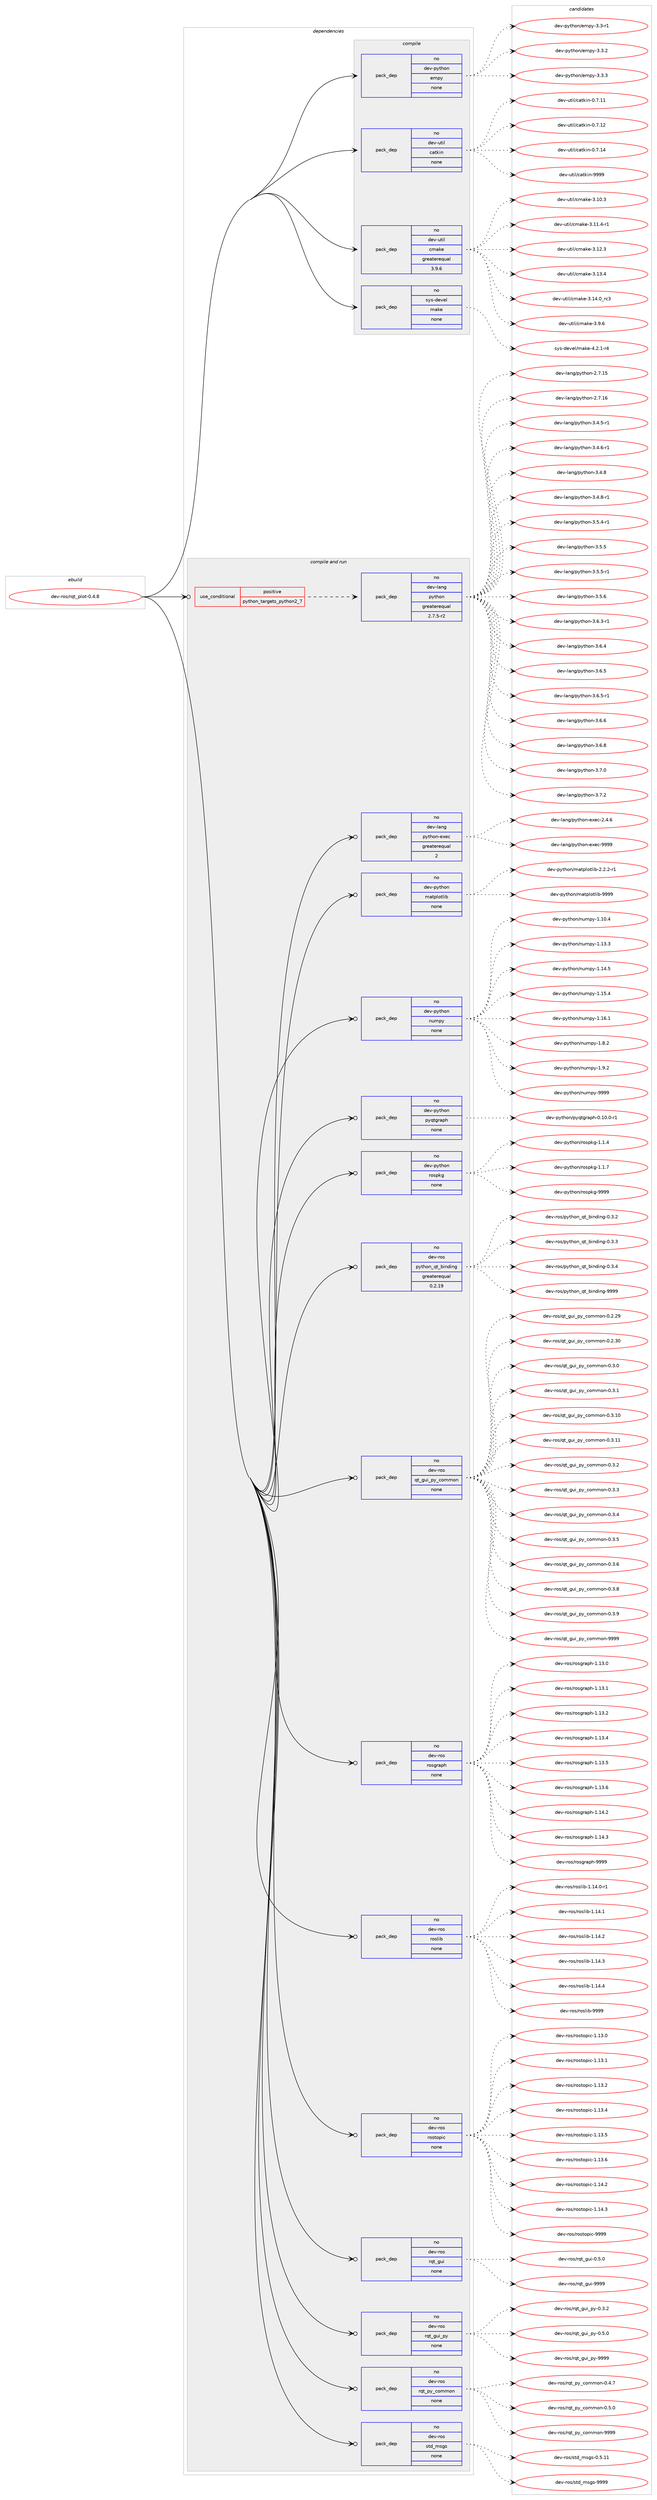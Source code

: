 digraph prolog {

# *************
# Graph options
# *************

newrank=true;
concentrate=true;
compound=true;
graph [rankdir=LR,fontname=Helvetica,fontsize=10,ranksep=1.5];#, ranksep=2.5, nodesep=0.2];
edge  [arrowhead=vee];
node  [fontname=Helvetica,fontsize=10];

# **********
# The ebuild
# **********

subgraph cluster_leftcol {
color=gray;
rank=same;
label=<<i>ebuild</i>>;
id [label="dev-ros/rqt_plot-0.4.8", color=red, width=4, href="../dev-ros/rqt_plot-0.4.8.svg"];
}

# ****************
# The dependencies
# ****************

subgraph cluster_midcol {
color=gray;
label=<<i>dependencies</i>>;
subgraph cluster_compile {
fillcolor="#eeeeee";
style=filled;
label=<<i>compile</i>>;
subgraph pack1055700 {
dependency1469607 [label=<<TABLE BORDER="0" CELLBORDER="1" CELLSPACING="0" CELLPADDING="4" WIDTH="220"><TR><TD ROWSPAN="6" CELLPADDING="30">pack_dep</TD></TR><TR><TD WIDTH="110">no</TD></TR><TR><TD>dev-python</TD></TR><TR><TD>empy</TD></TR><TR><TD>none</TD></TR><TR><TD></TD></TR></TABLE>>, shape=none, color=blue];
}
id:e -> dependency1469607:w [weight=20,style="solid",arrowhead="vee"];
subgraph pack1055701 {
dependency1469608 [label=<<TABLE BORDER="0" CELLBORDER="1" CELLSPACING="0" CELLPADDING="4" WIDTH="220"><TR><TD ROWSPAN="6" CELLPADDING="30">pack_dep</TD></TR><TR><TD WIDTH="110">no</TD></TR><TR><TD>dev-util</TD></TR><TR><TD>catkin</TD></TR><TR><TD>none</TD></TR><TR><TD></TD></TR></TABLE>>, shape=none, color=blue];
}
id:e -> dependency1469608:w [weight=20,style="solid",arrowhead="vee"];
subgraph pack1055702 {
dependency1469609 [label=<<TABLE BORDER="0" CELLBORDER="1" CELLSPACING="0" CELLPADDING="4" WIDTH="220"><TR><TD ROWSPAN="6" CELLPADDING="30">pack_dep</TD></TR><TR><TD WIDTH="110">no</TD></TR><TR><TD>dev-util</TD></TR><TR><TD>cmake</TD></TR><TR><TD>greaterequal</TD></TR><TR><TD>3.9.6</TD></TR></TABLE>>, shape=none, color=blue];
}
id:e -> dependency1469609:w [weight=20,style="solid",arrowhead="vee"];
subgraph pack1055703 {
dependency1469610 [label=<<TABLE BORDER="0" CELLBORDER="1" CELLSPACING="0" CELLPADDING="4" WIDTH="220"><TR><TD ROWSPAN="6" CELLPADDING="30">pack_dep</TD></TR><TR><TD WIDTH="110">no</TD></TR><TR><TD>sys-devel</TD></TR><TR><TD>make</TD></TR><TR><TD>none</TD></TR><TR><TD></TD></TR></TABLE>>, shape=none, color=blue];
}
id:e -> dependency1469610:w [weight=20,style="solid",arrowhead="vee"];
}
subgraph cluster_compileandrun {
fillcolor="#eeeeee";
style=filled;
label=<<i>compile and run</i>>;
subgraph cond390517 {
dependency1469611 [label=<<TABLE BORDER="0" CELLBORDER="1" CELLSPACING="0" CELLPADDING="4"><TR><TD ROWSPAN="3" CELLPADDING="10">use_conditional</TD></TR><TR><TD>positive</TD></TR><TR><TD>python_targets_python2_7</TD></TR></TABLE>>, shape=none, color=red];
subgraph pack1055704 {
dependency1469612 [label=<<TABLE BORDER="0" CELLBORDER="1" CELLSPACING="0" CELLPADDING="4" WIDTH="220"><TR><TD ROWSPAN="6" CELLPADDING="30">pack_dep</TD></TR><TR><TD WIDTH="110">no</TD></TR><TR><TD>dev-lang</TD></TR><TR><TD>python</TD></TR><TR><TD>greaterequal</TD></TR><TR><TD>2.7.5-r2</TD></TR></TABLE>>, shape=none, color=blue];
}
dependency1469611:e -> dependency1469612:w [weight=20,style="dashed",arrowhead="vee"];
}
id:e -> dependency1469611:w [weight=20,style="solid",arrowhead="odotvee"];
subgraph pack1055705 {
dependency1469613 [label=<<TABLE BORDER="0" CELLBORDER="1" CELLSPACING="0" CELLPADDING="4" WIDTH="220"><TR><TD ROWSPAN="6" CELLPADDING="30">pack_dep</TD></TR><TR><TD WIDTH="110">no</TD></TR><TR><TD>dev-lang</TD></TR><TR><TD>python-exec</TD></TR><TR><TD>greaterequal</TD></TR><TR><TD>2</TD></TR></TABLE>>, shape=none, color=blue];
}
id:e -> dependency1469613:w [weight=20,style="solid",arrowhead="odotvee"];
subgraph pack1055706 {
dependency1469614 [label=<<TABLE BORDER="0" CELLBORDER="1" CELLSPACING="0" CELLPADDING="4" WIDTH="220"><TR><TD ROWSPAN="6" CELLPADDING="30">pack_dep</TD></TR><TR><TD WIDTH="110">no</TD></TR><TR><TD>dev-python</TD></TR><TR><TD>matplotlib</TD></TR><TR><TD>none</TD></TR><TR><TD></TD></TR></TABLE>>, shape=none, color=blue];
}
id:e -> dependency1469614:w [weight=20,style="solid",arrowhead="odotvee"];
subgraph pack1055707 {
dependency1469615 [label=<<TABLE BORDER="0" CELLBORDER="1" CELLSPACING="0" CELLPADDING="4" WIDTH="220"><TR><TD ROWSPAN="6" CELLPADDING="30">pack_dep</TD></TR><TR><TD WIDTH="110">no</TD></TR><TR><TD>dev-python</TD></TR><TR><TD>numpy</TD></TR><TR><TD>none</TD></TR><TR><TD></TD></TR></TABLE>>, shape=none, color=blue];
}
id:e -> dependency1469615:w [weight=20,style="solid",arrowhead="odotvee"];
subgraph pack1055708 {
dependency1469616 [label=<<TABLE BORDER="0" CELLBORDER="1" CELLSPACING="0" CELLPADDING="4" WIDTH="220"><TR><TD ROWSPAN="6" CELLPADDING="30">pack_dep</TD></TR><TR><TD WIDTH="110">no</TD></TR><TR><TD>dev-python</TD></TR><TR><TD>pyqtgraph</TD></TR><TR><TD>none</TD></TR><TR><TD></TD></TR></TABLE>>, shape=none, color=blue];
}
id:e -> dependency1469616:w [weight=20,style="solid",arrowhead="odotvee"];
subgraph pack1055709 {
dependency1469617 [label=<<TABLE BORDER="0" CELLBORDER="1" CELLSPACING="0" CELLPADDING="4" WIDTH="220"><TR><TD ROWSPAN="6" CELLPADDING="30">pack_dep</TD></TR><TR><TD WIDTH="110">no</TD></TR><TR><TD>dev-python</TD></TR><TR><TD>rospkg</TD></TR><TR><TD>none</TD></TR><TR><TD></TD></TR></TABLE>>, shape=none, color=blue];
}
id:e -> dependency1469617:w [weight=20,style="solid",arrowhead="odotvee"];
subgraph pack1055710 {
dependency1469618 [label=<<TABLE BORDER="0" CELLBORDER="1" CELLSPACING="0" CELLPADDING="4" WIDTH="220"><TR><TD ROWSPAN="6" CELLPADDING="30">pack_dep</TD></TR><TR><TD WIDTH="110">no</TD></TR><TR><TD>dev-ros</TD></TR><TR><TD>python_qt_binding</TD></TR><TR><TD>greaterequal</TD></TR><TR><TD>0.2.19</TD></TR></TABLE>>, shape=none, color=blue];
}
id:e -> dependency1469618:w [weight=20,style="solid",arrowhead="odotvee"];
subgraph pack1055711 {
dependency1469619 [label=<<TABLE BORDER="0" CELLBORDER="1" CELLSPACING="0" CELLPADDING="4" WIDTH="220"><TR><TD ROWSPAN="6" CELLPADDING="30">pack_dep</TD></TR><TR><TD WIDTH="110">no</TD></TR><TR><TD>dev-ros</TD></TR><TR><TD>qt_gui_py_common</TD></TR><TR><TD>none</TD></TR><TR><TD></TD></TR></TABLE>>, shape=none, color=blue];
}
id:e -> dependency1469619:w [weight=20,style="solid",arrowhead="odotvee"];
subgraph pack1055712 {
dependency1469620 [label=<<TABLE BORDER="0" CELLBORDER="1" CELLSPACING="0" CELLPADDING="4" WIDTH="220"><TR><TD ROWSPAN="6" CELLPADDING="30">pack_dep</TD></TR><TR><TD WIDTH="110">no</TD></TR><TR><TD>dev-ros</TD></TR><TR><TD>rosgraph</TD></TR><TR><TD>none</TD></TR><TR><TD></TD></TR></TABLE>>, shape=none, color=blue];
}
id:e -> dependency1469620:w [weight=20,style="solid",arrowhead="odotvee"];
subgraph pack1055713 {
dependency1469621 [label=<<TABLE BORDER="0" CELLBORDER="1" CELLSPACING="0" CELLPADDING="4" WIDTH="220"><TR><TD ROWSPAN="6" CELLPADDING="30">pack_dep</TD></TR><TR><TD WIDTH="110">no</TD></TR><TR><TD>dev-ros</TD></TR><TR><TD>roslib</TD></TR><TR><TD>none</TD></TR><TR><TD></TD></TR></TABLE>>, shape=none, color=blue];
}
id:e -> dependency1469621:w [weight=20,style="solid",arrowhead="odotvee"];
subgraph pack1055714 {
dependency1469622 [label=<<TABLE BORDER="0" CELLBORDER="1" CELLSPACING="0" CELLPADDING="4" WIDTH="220"><TR><TD ROWSPAN="6" CELLPADDING="30">pack_dep</TD></TR><TR><TD WIDTH="110">no</TD></TR><TR><TD>dev-ros</TD></TR><TR><TD>rostopic</TD></TR><TR><TD>none</TD></TR><TR><TD></TD></TR></TABLE>>, shape=none, color=blue];
}
id:e -> dependency1469622:w [weight=20,style="solid",arrowhead="odotvee"];
subgraph pack1055715 {
dependency1469623 [label=<<TABLE BORDER="0" CELLBORDER="1" CELLSPACING="0" CELLPADDING="4" WIDTH="220"><TR><TD ROWSPAN="6" CELLPADDING="30">pack_dep</TD></TR><TR><TD WIDTH="110">no</TD></TR><TR><TD>dev-ros</TD></TR><TR><TD>rqt_gui</TD></TR><TR><TD>none</TD></TR><TR><TD></TD></TR></TABLE>>, shape=none, color=blue];
}
id:e -> dependency1469623:w [weight=20,style="solid",arrowhead="odotvee"];
subgraph pack1055716 {
dependency1469624 [label=<<TABLE BORDER="0" CELLBORDER="1" CELLSPACING="0" CELLPADDING="4" WIDTH="220"><TR><TD ROWSPAN="6" CELLPADDING="30">pack_dep</TD></TR><TR><TD WIDTH="110">no</TD></TR><TR><TD>dev-ros</TD></TR><TR><TD>rqt_gui_py</TD></TR><TR><TD>none</TD></TR><TR><TD></TD></TR></TABLE>>, shape=none, color=blue];
}
id:e -> dependency1469624:w [weight=20,style="solid",arrowhead="odotvee"];
subgraph pack1055717 {
dependency1469625 [label=<<TABLE BORDER="0" CELLBORDER="1" CELLSPACING="0" CELLPADDING="4" WIDTH="220"><TR><TD ROWSPAN="6" CELLPADDING="30">pack_dep</TD></TR><TR><TD WIDTH="110">no</TD></TR><TR><TD>dev-ros</TD></TR><TR><TD>rqt_py_common</TD></TR><TR><TD>none</TD></TR><TR><TD></TD></TR></TABLE>>, shape=none, color=blue];
}
id:e -> dependency1469625:w [weight=20,style="solid",arrowhead="odotvee"];
subgraph pack1055718 {
dependency1469626 [label=<<TABLE BORDER="0" CELLBORDER="1" CELLSPACING="0" CELLPADDING="4" WIDTH="220"><TR><TD ROWSPAN="6" CELLPADDING="30">pack_dep</TD></TR><TR><TD WIDTH="110">no</TD></TR><TR><TD>dev-ros</TD></TR><TR><TD>std_msgs</TD></TR><TR><TD>none</TD></TR><TR><TD></TD></TR></TABLE>>, shape=none, color=blue];
}
id:e -> dependency1469626:w [weight=20,style="solid",arrowhead="odotvee"];
}
subgraph cluster_run {
fillcolor="#eeeeee";
style=filled;
label=<<i>run</i>>;
}
}

# **************
# The candidates
# **************

subgraph cluster_choices {
rank=same;
color=gray;
label=<<i>candidates</i>>;

subgraph choice1055700 {
color=black;
nodesep=1;
choice1001011184511212111610411111047101109112121455146514511449 [label="dev-python/empy-3.3-r1", color=red, width=4,href="../dev-python/empy-3.3-r1.svg"];
choice1001011184511212111610411111047101109112121455146514650 [label="dev-python/empy-3.3.2", color=red, width=4,href="../dev-python/empy-3.3.2.svg"];
choice1001011184511212111610411111047101109112121455146514651 [label="dev-python/empy-3.3.3", color=red, width=4,href="../dev-python/empy-3.3.3.svg"];
dependency1469607:e -> choice1001011184511212111610411111047101109112121455146514511449:w [style=dotted,weight="100"];
dependency1469607:e -> choice1001011184511212111610411111047101109112121455146514650:w [style=dotted,weight="100"];
dependency1469607:e -> choice1001011184511212111610411111047101109112121455146514651:w [style=dotted,weight="100"];
}
subgraph choice1055701 {
color=black;
nodesep=1;
choice1001011184511711610510847999711610710511045484655464949 [label="dev-util/catkin-0.7.11", color=red, width=4,href="../dev-util/catkin-0.7.11.svg"];
choice1001011184511711610510847999711610710511045484655464950 [label="dev-util/catkin-0.7.12", color=red, width=4,href="../dev-util/catkin-0.7.12.svg"];
choice1001011184511711610510847999711610710511045484655464952 [label="dev-util/catkin-0.7.14", color=red, width=4,href="../dev-util/catkin-0.7.14.svg"];
choice100101118451171161051084799971161071051104557575757 [label="dev-util/catkin-9999", color=red, width=4,href="../dev-util/catkin-9999.svg"];
dependency1469608:e -> choice1001011184511711610510847999711610710511045484655464949:w [style=dotted,weight="100"];
dependency1469608:e -> choice1001011184511711610510847999711610710511045484655464950:w [style=dotted,weight="100"];
dependency1469608:e -> choice1001011184511711610510847999711610710511045484655464952:w [style=dotted,weight="100"];
dependency1469608:e -> choice100101118451171161051084799971161071051104557575757:w [style=dotted,weight="100"];
}
subgraph choice1055702 {
color=black;
nodesep=1;
choice1001011184511711610510847991099710710145514649484651 [label="dev-util/cmake-3.10.3", color=red, width=4,href="../dev-util/cmake-3.10.3.svg"];
choice10010111845117116105108479910997107101455146494946524511449 [label="dev-util/cmake-3.11.4-r1", color=red, width=4,href="../dev-util/cmake-3.11.4-r1.svg"];
choice1001011184511711610510847991099710710145514649504651 [label="dev-util/cmake-3.12.3", color=red, width=4,href="../dev-util/cmake-3.12.3.svg"];
choice1001011184511711610510847991099710710145514649514652 [label="dev-util/cmake-3.13.4", color=red, width=4,href="../dev-util/cmake-3.13.4.svg"];
choice1001011184511711610510847991099710710145514649524648951149951 [label="dev-util/cmake-3.14.0_rc3", color=red, width=4,href="../dev-util/cmake-3.14.0_rc3.svg"];
choice10010111845117116105108479910997107101455146574654 [label="dev-util/cmake-3.9.6", color=red, width=4,href="../dev-util/cmake-3.9.6.svg"];
dependency1469609:e -> choice1001011184511711610510847991099710710145514649484651:w [style=dotted,weight="100"];
dependency1469609:e -> choice10010111845117116105108479910997107101455146494946524511449:w [style=dotted,weight="100"];
dependency1469609:e -> choice1001011184511711610510847991099710710145514649504651:w [style=dotted,weight="100"];
dependency1469609:e -> choice1001011184511711610510847991099710710145514649514652:w [style=dotted,weight="100"];
dependency1469609:e -> choice1001011184511711610510847991099710710145514649524648951149951:w [style=dotted,weight="100"];
dependency1469609:e -> choice10010111845117116105108479910997107101455146574654:w [style=dotted,weight="100"];
}
subgraph choice1055703 {
color=black;
nodesep=1;
choice1151211154510010111810110847109971071014552465046494511452 [label="sys-devel/make-4.2.1-r4", color=red, width=4,href="../sys-devel/make-4.2.1-r4.svg"];
dependency1469610:e -> choice1151211154510010111810110847109971071014552465046494511452:w [style=dotted,weight="100"];
}
subgraph choice1055704 {
color=black;
nodesep=1;
choice10010111845108971101034711212111610411111045504655464953 [label="dev-lang/python-2.7.15", color=red, width=4,href="../dev-lang/python-2.7.15.svg"];
choice10010111845108971101034711212111610411111045504655464954 [label="dev-lang/python-2.7.16", color=red, width=4,href="../dev-lang/python-2.7.16.svg"];
choice1001011184510897110103471121211161041111104551465246534511449 [label="dev-lang/python-3.4.5-r1", color=red, width=4,href="../dev-lang/python-3.4.5-r1.svg"];
choice1001011184510897110103471121211161041111104551465246544511449 [label="dev-lang/python-3.4.6-r1", color=red, width=4,href="../dev-lang/python-3.4.6-r1.svg"];
choice100101118451089711010347112121116104111110455146524656 [label="dev-lang/python-3.4.8", color=red, width=4,href="../dev-lang/python-3.4.8.svg"];
choice1001011184510897110103471121211161041111104551465246564511449 [label="dev-lang/python-3.4.8-r1", color=red, width=4,href="../dev-lang/python-3.4.8-r1.svg"];
choice1001011184510897110103471121211161041111104551465346524511449 [label="dev-lang/python-3.5.4-r1", color=red, width=4,href="../dev-lang/python-3.5.4-r1.svg"];
choice100101118451089711010347112121116104111110455146534653 [label="dev-lang/python-3.5.5", color=red, width=4,href="../dev-lang/python-3.5.5.svg"];
choice1001011184510897110103471121211161041111104551465346534511449 [label="dev-lang/python-3.5.5-r1", color=red, width=4,href="../dev-lang/python-3.5.5-r1.svg"];
choice100101118451089711010347112121116104111110455146534654 [label="dev-lang/python-3.5.6", color=red, width=4,href="../dev-lang/python-3.5.6.svg"];
choice1001011184510897110103471121211161041111104551465446514511449 [label="dev-lang/python-3.6.3-r1", color=red, width=4,href="../dev-lang/python-3.6.3-r1.svg"];
choice100101118451089711010347112121116104111110455146544652 [label="dev-lang/python-3.6.4", color=red, width=4,href="../dev-lang/python-3.6.4.svg"];
choice100101118451089711010347112121116104111110455146544653 [label="dev-lang/python-3.6.5", color=red, width=4,href="../dev-lang/python-3.6.5.svg"];
choice1001011184510897110103471121211161041111104551465446534511449 [label="dev-lang/python-3.6.5-r1", color=red, width=4,href="../dev-lang/python-3.6.5-r1.svg"];
choice100101118451089711010347112121116104111110455146544654 [label="dev-lang/python-3.6.6", color=red, width=4,href="../dev-lang/python-3.6.6.svg"];
choice100101118451089711010347112121116104111110455146544656 [label="dev-lang/python-3.6.8", color=red, width=4,href="../dev-lang/python-3.6.8.svg"];
choice100101118451089711010347112121116104111110455146554648 [label="dev-lang/python-3.7.0", color=red, width=4,href="../dev-lang/python-3.7.0.svg"];
choice100101118451089711010347112121116104111110455146554650 [label="dev-lang/python-3.7.2", color=red, width=4,href="../dev-lang/python-3.7.2.svg"];
dependency1469612:e -> choice10010111845108971101034711212111610411111045504655464953:w [style=dotted,weight="100"];
dependency1469612:e -> choice10010111845108971101034711212111610411111045504655464954:w [style=dotted,weight="100"];
dependency1469612:e -> choice1001011184510897110103471121211161041111104551465246534511449:w [style=dotted,weight="100"];
dependency1469612:e -> choice1001011184510897110103471121211161041111104551465246544511449:w [style=dotted,weight="100"];
dependency1469612:e -> choice100101118451089711010347112121116104111110455146524656:w [style=dotted,weight="100"];
dependency1469612:e -> choice1001011184510897110103471121211161041111104551465246564511449:w [style=dotted,weight="100"];
dependency1469612:e -> choice1001011184510897110103471121211161041111104551465346524511449:w [style=dotted,weight="100"];
dependency1469612:e -> choice100101118451089711010347112121116104111110455146534653:w [style=dotted,weight="100"];
dependency1469612:e -> choice1001011184510897110103471121211161041111104551465346534511449:w [style=dotted,weight="100"];
dependency1469612:e -> choice100101118451089711010347112121116104111110455146534654:w [style=dotted,weight="100"];
dependency1469612:e -> choice1001011184510897110103471121211161041111104551465446514511449:w [style=dotted,weight="100"];
dependency1469612:e -> choice100101118451089711010347112121116104111110455146544652:w [style=dotted,weight="100"];
dependency1469612:e -> choice100101118451089711010347112121116104111110455146544653:w [style=dotted,weight="100"];
dependency1469612:e -> choice1001011184510897110103471121211161041111104551465446534511449:w [style=dotted,weight="100"];
dependency1469612:e -> choice100101118451089711010347112121116104111110455146544654:w [style=dotted,weight="100"];
dependency1469612:e -> choice100101118451089711010347112121116104111110455146544656:w [style=dotted,weight="100"];
dependency1469612:e -> choice100101118451089711010347112121116104111110455146554648:w [style=dotted,weight="100"];
dependency1469612:e -> choice100101118451089711010347112121116104111110455146554650:w [style=dotted,weight="100"];
}
subgraph choice1055705 {
color=black;
nodesep=1;
choice1001011184510897110103471121211161041111104510112010199455046524654 [label="dev-lang/python-exec-2.4.6", color=red, width=4,href="../dev-lang/python-exec-2.4.6.svg"];
choice10010111845108971101034711212111610411111045101120101994557575757 [label="dev-lang/python-exec-9999", color=red, width=4,href="../dev-lang/python-exec-9999.svg"];
dependency1469613:e -> choice1001011184510897110103471121211161041111104510112010199455046524654:w [style=dotted,weight="100"];
dependency1469613:e -> choice10010111845108971101034711212111610411111045101120101994557575757:w [style=dotted,weight="100"];
}
subgraph choice1055706 {
color=black;
nodesep=1;
choice100101118451121211161041111104710997116112108111116108105984550465046504511449 [label="dev-python/matplotlib-2.2.2-r1", color=red, width=4,href="../dev-python/matplotlib-2.2.2-r1.svg"];
choice100101118451121211161041111104710997116112108111116108105984557575757 [label="dev-python/matplotlib-9999", color=red, width=4,href="../dev-python/matplotlib-9999.svg"];
dependency1469614:e -> choice100101118451121211161041111104710997116112108111116108105984550465046504511449:w [style=dotted,weight="100"];
dependency1469614:e -> choice100101118451121211161041111104710997116112108111116108105984557575757:w [style=dotted,weight="100"];
}
subgraph choice1055707 {
color=black;
nodesep=1;
choice100101118451121211161041111104711011710911212145494649484652 [label="dev-python/numpy-1.10.4", color=red, width=4,href="../dev-python/numpy-1.10.4.svg"];
choice100101118451121211161041111104711011710911212145494649514651 [label="dev-python/numpy-1.13.3", color=red, width=4,href="../dev-python/numpy-1.13.3.svg"];
choice100101118451121211161041111104711011710911212145494649524653 [label="dev-python/numpy-1.14.5", color=red, width=4,href="../dev-python/numpy-1.14.5.svg"];
choice100101118451121211161041111104711011710911212145494649534652 [label="dev-python/numpy-1.15.4", color=red, width=4,href="../dev-python/numpy-1.15.4.svg"];
choice100101118451121211161041111104711011710911212145494649544649 [label="dev-python/numpy-1.16.1", color=red, width=4,href="../dev-python/numpy-1.16.1.svg"];
choice1001011184511212111610411111047110117109112121454946564650 [label="dev-python/numpy-1.8.2", color=red, width=4,href="../dev-python/numpy-1.8.2.svg"];
choice1001011184511212111610411111047110117109112121454946574650 [label="dev-python/numpy-1.9.2", color=red, width=4,href="../dev-python/numpy-1.9.2.svg"];
choice10010111845112121116104111110471101171091121214557575757 [label="dev-python/numpy-9999", color=red, width=4,href="../dev-python/numpy-9999.svg"];
dependency1469615:e -> choice100101118451121211161041111104711011710911212145494649484652:w [style=dotted,weight="100"];
dependency1469615:e -> choice100101118451121211161041111104711011710911212145494649514651:w [style=dotted,weight="100"];
dependency1469615:e -> choice100101118451121211161041111104711011710911212145494649524653:w [style=dotted,weight="100"];
dependency1469615:e -> choice100101118451121211161041111104711011710911212145494649534652:w [style=dotted,weight="100"];
dependency1469615:e -> choice100101118451121211161041111104711011710911212145494649544649:w [style=dotted,weight="100"];
dependency1469615:e -> choice1001011184511212111610411111047110117109112121454946564650:w [style=dotted,weight="100"];
dependency1469615:e -> choice1001011184511212111610411111047110117109112121454946574650:w [style=dotted,weight="100"];
dependency1469615:e -> choice10010111845112121116104111110471101171091121214557575757:w [style=dotted,weight="100"];
}
subgraph choice1055708 {
color=black;
nodesep=1;
choice100101118451121211161041111104711212111311610311497112104454846494846484511449 [label="dev-python/pyqtgraph-0.10.0-r1", color=red, width=4,href="../dev-python/pyqtgraph-0.10.0-r1.svg"];
dependency1469616:e -> choice100101118451121211161041111104711212111311610311497112104454846494846484511449:w [style=dotted,weight="100"];
}
subgraph choice1055709 {
color=black;
nodesep=1;
choice1001011184511212111610411111047114111115112107103454946494652 [label="dev-python/rospkg-1.1.4", color=red, width=4,href="../dev-python/rospkg-1.1.4.svg"];
choice1001011184511212111610411111047114111115112107103454946494655 [label="dev-python/rospkg-1.1.7", color=red, width=4,href="../dev-python/rospkg-1.1.7.svg"];
choice10010111845112121116104111110471141111151121071034557575757 [label="dev-python/rospkg-9999", color=red, width=4,href="../dev-python/rospkg-9999.svg"];
dependency1469617:e -> choice1001011184511212111610411111047114111115112107103454946494652:w [style=dotted,weight="100"];
dependency1469617:e -> choice1001011184511212111610411111047114111115112107103454946494655:w [style=dotted,weight="100"];
dependency1469617:e -> choice10010111845112121116104111110471141111151121071034557575757:w [style=dotted,weight="100"];
}
subgraph choice1055710 {
color=black;
nodesep=1;
choice1001011184511411111547112121116104111110951131169598105110100105110103454846514650 [label="dev-ros/python_qt_binding-0.3.2", color=red, width=4,href="../dev-ros/python_qt_binding-0.3.2.svg"];
choice1001011184511411111547112121116104111110951131169598105110100105110103454846514651 [label="dev-ros/python_qt_binding-0.3.3", color=red, width=4,href="../dev-ros/python_qt_binding-0.3.3.svg"];
choice1001011184511411111547112121116104111110951131169598105110100105110103454846514652 [label="dev-ros/python_qt_binding-0.3.4", color=red, width=4,href="../dev-ros/python_qt_binding-0.3.4.svg"];
choice10010111845114111115471121211161041111109511311695981051101001051101034557575757 [label="dev-ros/python_qt_binding-9999", color=red, width=4,href="../dev-ros/python_qt_binding-9999.svg"];
dependency1469618:e -> choice1001011184511411111547112121116104111110951131169598105110100105110103454846514650:w [style=dotted,weight="100"];
dependency1469618:e -> choice1001011184511411111547112121116104111110951131169598105110100105110103454846514651:w [style=dotted,weight="100"];
dependency1469618:e -> choice1001011184511411111547112121116104111110951131169598105110100105110103454846514652:w [style=dotted,weight="100"];
dependency1469618:e -> choice10010111845114111115471121211161041111109511311695981051101001051101034557575757:w [style=dotted,weight="100"];
}
subgraph choice1055711 {
color=black;
nodesep=1;
choice10010111845114111115471131169510311710595112121959911110910911111045484650465057 [label="dev-ros/qt_gui_py_common-0.2.29", color=red, width=4,href="../dev-ros/qt_gui_py_common-0.2.29.svg"];
choice10010111845114111115471131169510311710595112121959911110910911111045484650465148 [label="dev-ros/qt_gui_py_common-0.2.30", color=red, width=4,href="../dev-ros/qt_gui_py_common-0.2.30.svg"];
choice100101118451141111154711311695103117105951121219599111109109111110454846514648 [label="dev-ros/qt_gui_py_common-0.3.0", color=red, width=4,href="../dev-ros/qt_gui_py_common-0.3.0.svg"];
choice100101118451141111154711311695103117105951121219599111109109111110454846514649 [label="dev-ros/qt_gui_py_common-0.3.1", color=red, width=4,href="../dev-ros/qt_gui_py_common-0.3.1.svg"];
choice10010111845114111115471131169510311710595112121959911110910911111045484651464948 [label="dev-ros/qt_gui_py_common-0.3.10", color=red, width=4,href="../dev-ros/qt_gui_py_common-0.3.10.svg"];
choice10010111845114111115471131169510311710595112121959911110910911111045484651464949 [label="dev-ros/qt_gui_py_common-0.3.11", color=red, width=4,href="../dev-ros/qt_gui_py_common-0.3.11.svg"];
choice100101118451141111154711311695103117105951121219599111109109111110454846514650 [label="dev-ros/qt_gui_py_common-0.3.2", color=red, width=4,href="../dev-ros/qt_gui_py_common-0.3.2.svg"];
choice100101118451141111154711311695103117105951121219599111109109111110454846514651 [label="dev-ros/qt_gui_py_common-0.3.3", color=red, width=4,href="../dev-ros/qt_gui_py_common-0.3.3.svg"];
choice100101118451141111154711311695103117105951121219599111109109111110454846514652 [label="dev-ros/qt_gui_py_common-0.3.4", color=red, width=4,href="../dev-ros/qt_gui_py_common-0.3.4.svg"];
choice100101118451141111154711311695103117105951121219599111109109111110454846514653 [label="dev-ros/qt_gui_py_common-0.3.5", color=red, width=4,href="../dev-ros/qt_gui_py_common-0.3.5.svg"];
choice100101118451141111154711311695103117105951121219599111109109111110454846514654 [label="dev-ros/qt_gui_py_common-0.3.6", color=red, width=4,href="../dev-ros/qt_gui_py_common-0.3.6.svg"];
choice100101118451141111154711311695103117105951121219599111109109111110454846514656 [label="dev-ros/qt_gui_py_common-0.3.8", color=red, width=4,href="../dev-ros/qt_gui_py_common-0.3.8.svg"];
choice100101118451141111154711311695103117105951121219599111109109111110454846514657 [label="dev-ros/qt_gui_py_common-0.3.9", color=red, width=4,href="../dev-ros/qt_gui_py_common-0.3.9.svg"];
choice1001011184511411111547113116951031171059511212195991111091091111104557575757 [label="dev-ros/qt_gui_py_common-9999", color=red, width=4,href="../dev-ros/qt_gui_py_common-9999.svg"];
dependency1469619:e -> choice10010111845114111115471131169510311710595112121959911110910911111045484650465057:w [style=dotted,weight="100"];
dependency1469619:e -> choice10010111845114111115471131169510311710595112121959911110910911111045484650465148:w [style=dotted,weight="100"];
dependency1469619:e -> choice100101118451141111154711311695103117105951121219599111109109111110454846514648:w [style=dotted,weight="100"];
dependency1469619:e -> choice100101118451141111154711311695103117105951121219599111109109111110454846514649:w [style=dotted,weight="100"];
dependency1469619:e -> choice10010111845114111115471131169510311710595112121959911110910911111045484651464948:w [style=dotted,weight="100"];
dependency1469619:e -> choice10010111845114111115471131169510311710595112121959911110910911111045484651464949:w [style=dotted,weight="100"];
dependency1469619:e -> choice100101118451141111154711311695103117105951121219599111109109111110454846514650:w [style=dotted,weight="100"];
dependency1469619:e -> choice100101118451141111154711311695103117105951121219599111109109111110454846514651:w [style=dotted,weight="100"];
dependency1469619:e -> choice100101118451141111154711311695103117105951121219599111109109111110454846514652:w [style=dotted,weight="100"];
dependency1469619:e -> choice100101118451141111154711311695103117105951121219599111109109111110454846514653:w [style=dotted,weight="100"];
dependency1469619:e -> choice100101118451141111154711311695103117105951121219599111109109111110454846514654:w [style=dotted,weight="100"];
dependency1469619:e -> choice100101118451141111154711311695103117105951121219599111109109111110454846514656:w [style=dotted,weight="100"];
dependency1469619:e -> choice100101118451141111154711311695103117105951121219599111109109111110454846514657:w [style=dotted,weight="100"];
dependency1469619:e -> choice1001011184511411111547113116951031171059511212195991111091091111104557575757:w [style=dotted,weight="100"];
}
subgraph choice1055712 {
color=black;
nodesep=1;
choice10010111845114111115471141111151031149711210445494649514648 [label="dev-ros/rosgraph-1.13.0", color=red, width=4,href="../dev-ros/rosgraph-1.13.0.svg"];
choice10010111845114111115471141111151031149711210445494649514649 [label="dev-ros/rosgraph-1.13.1", color=red, width=4,href="../dev-ros/rosgraph-1.13.1.svg"];
choice10010111845114111115471141111151031149711210445494649514650 [label="dev-ros/rosgraph-1.13.2", color=red, width=4,href="../dev-ros/rosgraph-1.13.2.svg"];
choice10010111845114111115471141111151031149711210445494649514652 [label="dev-ros/rosgraph-1.13.4", color=red, width=4,href="../dev-ros/rosgraph-1.13.4.svg"];
choice10010111845114111115471141111151031149711210445494649514653 [label="dev-ros/rosgraph-1.13.5", color=red, width=4,href="../dev-ros/rosgraph-1.13.5.svg"];
choice10010111845114111115471141111151031149711210445494649514654 [label="dev-ros/rosgraph-1.13.6", color=red, width=4,href="../dev-ros/rosgraph-1.13.6.svg"];
choice10010111845114111115471141111151031149711210445494649524650 [label="dev-ros/rosgraph-1.14.2", color=red, width=4,href="../dev-ros/rosgraph-1.14.2.svg"];
choice10010111845114111115471141111151031149711210445494649524651 [label="dev-ros/rosgraph-1.14.3", color=red, width=4,href="../dev-ros/rosgraph-1.14.3.svg"];
choice1001011184511411111547114111115103114971121044557575757 [label="dev-ros/rosgraph-9999", color=red, width=4,href="../dev-ros/rosgraph-9999.svg"];
dependency1469620:e -> choice10010111845114111115471141111151031149711210445494649514648:w [style=dotted,weight="100"];
dependency1469620:e -> choice10010111845114111115471141111151031149711210445494649514649:w [style=dotted,weight="100"];
dependency1469620:e -> choice10010111845114111115471141111151031149711210445494649514650:w [style=dotted,weight="100"];
dependency1469620:e -> choice10010111845114111115471141111151031149711210445494649514652:w [style=dotted,weight="100"];
dependency1469620:e -> choice10010111845114111115471141111151031149711210445494649514653:w [style=dotted,weight="100"];
dependency1469620:e -> choice10010111845114111115471141111151031149711210445494649514654:w [style=dotted,weight="100"];
dependency1469620:e -> choice10010111845114111115471141111151031149711210445494649524650:w [style=dotted,weight="100"];
dependency1469620:e -> choice10010111845114111115471141111151031149711210445494649524651:w [style=dotted,weight="100"];
dependency1469620:e -> choice1001011184511411111547114111115103114971121044557575757:w [style=dotted,weight="100"];
}
subgraph choice1055713 {
color=black;
nodesep=1;
choice100101118451141111154711411111510810598454946495246484511449 [label="dev-ros/roslib-1.14.0-r1", color=red, width=4,href="../dev-ros/roslib-1.14.0-r1.svg"];
choice10010111845114111115471141111151081059845494649524649 [label="dev-ros/roslib-1.14.1", color=red, width=4,href="../dev-ros/roslib-1.14.1.svg"];
choice10010111845114111115471141111151081059845494649524650 [label="dev-ros/roslib-1.14.2", color=red, width=4,href="../dev-ros/roslib-1.14.2.svg"];
choice10010111845114111115471141111151081059845494649524651 [label="dev-ros/roslib-1.14.3", color=red, width=4,href="../dev-ros/roslib-1.14.3.svg"];
choice10010111845114111115471141111151081059845494649524652 [label="dev-ros/roslib-1.14.4", color=red, width=4,href="../dev-ros/roslib-1.14.4.svg"];
choice1001011184511411111547114111115108105984557575757 [label="dev-ros/roslib-9999", color=red, width=4,href="../dev-ros/roslib-9999.svg"];
dependency1469621:e -> choice100101118451141111154711411111510810598454946495246484511449:w [style=dotted,weight="100"];
dependency1469621:e -> choice10010111845114111115471141111151081059845494649524649:w [style=dotted,weight="100"];
dependency1469621:e -> choice10010111845114111115471141111151081059845494649524650:w [style=dotted,weight="100"];
dependency1469621:e -> choice10010111845114111115471141111151081059845494649524651:w [style=dotted,weight="100"];
dependency1469621:e -> choice10010111845114111115471141111151081059845494649524652:w [style=dotted,weight="100"];
dependency1469621:e -> choice1001011184511411111547114111115108105984557575757:w [style=dotted,weight="100"];
}
subgraph choice1055714 {
color=black;
nodesep=1;
choice10010111845114111115471141111151161111121059945494649514648 [label="dev-ros/rostopic-1.13.0", color=red, width=4,href="../dev-ros/rostopic-1.13.0.svg"];
choice10010111845114111115471141111151161111121059945494649514649 [label="dev-ros/rostopic-1.13.1", color=red, width=4,href="../dev-ros/rostopic-1.13.1.svg"];
choice10010111845114111115471141111151161111121059945494649514650 [label="dev-ros/rostopic-1.13.2", color=red, width=4,href="../dev-ros/rostopic-1.13.2.svg"];
choice10010111845114111115471141111151161111121059945494649514652 [label="dev-ros/rostopic-1.13.4", color=red, width=4,href="../dev-ros/rostopic-1.13.4.svg"];
choice10010111845114111115471141111151161111121059945494649514653 [label="dev-ros/rostopic-1.13.5", color=red, width=4,href="../dev-ros/rostopic-1.13.5.svg"];
choice10010111845114111115471141111151161111121059945494649514654 [label="dev-ros/rostopic-1.13.6", color=red, width=4,href="../dev-ros/rostopic-1.13.6.svg"];
choice10010111845114111115471141111151161111121059945494649524650 [label="dev-ros/rostopic-1.14.2", color=red, width=4,href="../dev-ros/rostopic-1.14.2.svg"];
choice10010111845114111115471141111151161111121059945494649524651 [label="dev-ros/rostopic-1.14.3", color=red, width=4,href="../dev-ros/rostopic-1.14.3.svg"];
choice1001011184511411111547114111115116111112105994557575757 [label="dev-ros/rostopic-9999", color=red, width=4,href="../dev-ros/rostopic-9999.svg"];
dependency1469622:e -> choice10010111845114111115471141111151161111121059945494649514648:w [style=dotted,weight="100"];
dependency1469622:e -> choice10010111845114111115471141111151161111121059945494649514649:w [style=dotted,weight="100"];
dependency1469622:e -> choice10010111845114111115471141111151161111121059945494649514650:w [style=dotted,weight="100"];
dependency1469622:e -> choice10010111845114111115471141111151161111121059945494649514652:w [style=dotted,weight="100"];
dependency1469622:e -> choice10010111845114111115471141111151161111121059945494649514653:w [style=dotted,weight="100"];
dependency1469622:e -> choice10010111845114111115471141111151161111121059945494649514654:w [style=dotted,weight="100"];
dependency1469622:e -> choice10010111845114111115471141111151161111121059945494649524650:w [style=dotted,weight="100"];
dependency1469622:e -> choice10010111845114111115471141111151161111121059945494649524651:w [style=dotted,weight="100"];
dependency1469622:e -> choice1001011184511411111547114111115116111112105994557575757:w [style=dotted,weight="100"];
}
subgraph choice1055715 {
color=black;
nodesep=1;
choice100101118451141111154711411311695103117105454846534648 [label="dev-ros/rqt_gui-0.5.0", color=red, width=4,href="../dev-ros/rqt_gui-0.5.0.svg"];
choice1001011184511411111547114113116951031171054557575757 [label="dev-ros/rqt_gui-9999", color=red, width=4,href="../dev-ros/rqt_gui-9999.svg"];
dependency1469623:e -> choice100101118451141111154711411311695103117105454846534648:w [style=dotted,weight="100"];
dependency1469623:e -> choice1001011184511411111547114113116951031171054557575757:w [style=dotted,weight="100"];
}
subgraph choice1055716 {
color=black;
nodesep=1;
choice10010111845114111115471141131169510311710595112121454846514650 [label="dev-ros/rqt_gui_py-0.3.2", color=red, width=4,href="../dev-ros/rqt_gui_py-0.3.2.svg"];
choice10010111845114111115471141131169510311710595112121454846534648 [label="dev-ros/rqt_gui_py-0.5.0", color=red, width=4,href="../dev-ros/rqt_gui_py-0.5.0.svg"];
choice100101118451141111154711411311695103117105951121214557575757 [label="dev-ros/rqt_gui_py-9999", color=red, width=4,href="../dev-ros/rqt_gui_py-9999.svg"];
dependency1469624:e -> choice10010111845114111115471141131169510311710595112121454846514650:w [style=dotted,weight="100"];
dependency1469624:e -> choice10010111845114111115471141131169510311710595112121454846534648:w [style=dotted,weight="100"];
dependency1469624:e -> choice100101118451141111154711411311695103117105951121214557575757:w [style=dotted,weight="100"];
}
subgraph choice1055717 {
color=black;
nodesep=1;
choice1001011184511411111547114113116951121219599111109109111110454846524655 [label="dev-ros/rqt_py_common-0.4.7", color=red, width=4,href="../dev-ros/rqt_py_common-0.4.7.svg"];
choice1001011184511411111547114113116951121219599111109109111110454846534648 [label="dev-ros/rqt_py_common-0.5.0", color=red, width=4,href="../dev-ros/rqt_py_common-0.5.0.svg"];
choice10010111845114111115471141131169511212195991111091091111104557575757 [label="dev-ros/rqt_py_common-9999", color=red, width=4,href="../dev-ros/rqt_py_common-9999.svg"];
dependency1469625:e -> choice1001011184511411111547114113116951121219599111109109111110454846524655:w [style=dotted,weight="100"];
dependency1469625:e -> choice1001011184511411111547114113116951121219599111109109111110454846534648:w [style=dotted,weight="100"];
dependency1469625:e -> choice10010111845114111115471141131169511212195991111091091111104557575757:w [style=dotted,weight="100"];
}
subgraph choice1055718 {
color=black;
nodesep=1;
choice10010111845114111115471151161009510911510311545484653464949 [label="dev-ros/std_msgs-0.5.11", color=red, width=4,href="../dev-ros/std_msgs-0.5.11.svg"];
choice1001011184511411111547115116100951091151031154557575757 [label="dev-ros/std_msgs-9999", color=red, width=4,href="../dev-ros/std_msgs-9999.svg"];
dependency1469626:e -> choice10010111845114111115471151161009510911510311545484653464949:w [style=dotted,weight="100"];
dependency1469626:e -> choice1001011184511411111547115116100951091151031154557575757:w [style=dotted,weight="100"];
}
}

}
